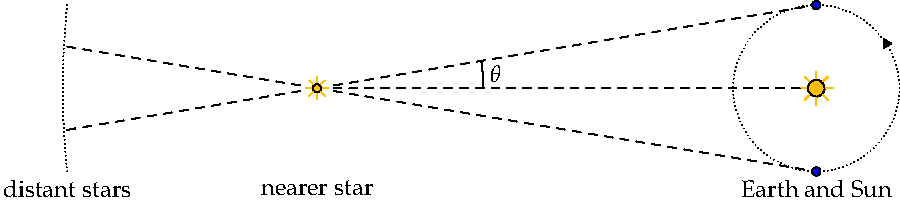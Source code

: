 settings.tex="pdflatex";

texpreamble("\usepackage{amsmath}
\usepackage{amsthm,amssymb}
\usepackage{mathpazo}
\usepackage[svgnames]{xcolor}
");
import graph;

size(450);

draw(unitcircle,dotted,ArcArrow(Relative(0.1)));
filldraw(shift((0,1))*scale(0.05)*unitcircle,blue);
filldraw(shift((0,-1))*scale(0.05)*unitcircle,blue);

filldraw(scale(0.1)*unitcircle,yellow+orange);
for(int i=0; i<=8; ++i){
	draw(0.12dir(360*i/8)--0.2dir(360*i/8),yellow+orange);
	}
	
filldraw(shift((-6,0))*scale(0.05)*unitcircle,yellow+orange);
for(int i=0; i<=8; ++i){
	draw(0.07dir(360*i/8)+(-6,0)--0.13dir(360*i/8)+(-6,0),yellow+orange);
	}

	draw((-5.8,(6-5.8)/6)--(-0.15,(6-0.15)/6),dashed);
	draw((-5.8,-(6-5.8)/6)--(-0.15,-(6-0.15)/6),dashed);
	draw((-6.2,(6-6.2)/6)--(-9,(6-9)/6),dashed);
	draw((-6.2,-(6-6.2)/6)--(-9,-(6-9)/6),dashed);
	
draw(arc((0,0),(-9,1),(-9,-1)),dotted);
label("distant stars",(-9,-1.2));
label("nearer star",(-6,-1.2));
label("Earth and Sun",(0,-1.2));

draw((-5.8,0)--(-0.2,0),dashed);
draw("$\theta$",arc((-6,0),2,0,aTan(1/6)));